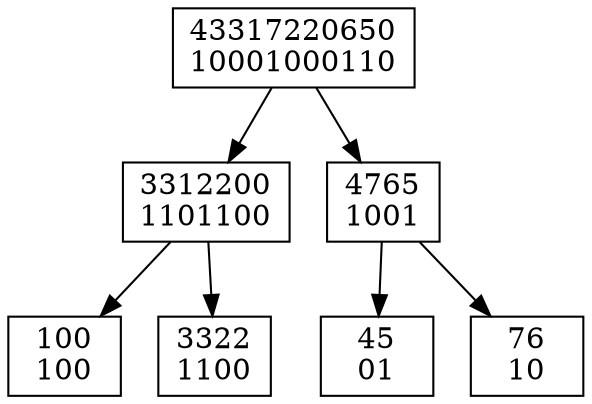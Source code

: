 digraph G {
  _Xxx -> _0Xx;
  _Xxx -> _1Xx;
  _0Xx -> _00X;
  _0Xx -> _01X;
  _1Xx -> _10X;
  _1Xx -> _11X;
  
  _Xxx [shape=box, label="43317220650\n10001000110"];
   _0Xx [shape=box, label="3312200\n1101100"];
    _00X [shape=box, label="100\n100"];
    _01X [shape=box, label="3322\n1100"];
   _1Xx [shape=box, label="4765\n1001"];
    _10X [shape=box, label="45\n01"];
    _11X [shape=box, label="76\n10"];
}
